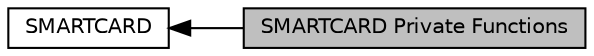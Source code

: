 digraph "SMARTCARD Private Functions"
{
  edge [fontname="Helvetica",fontsize="10",labelfontname="Helvetica",labelfontsize="10"];
  node [fontname="Helvetica",fontsize="10",shape=box];
  rankdir=LR;
  Node2 [label="SMARTCARD",height=0.2,width=0.4,color="black", fillcolor="white", style="filled",URL="$group___s_m_a_r_t_c_a_r_d.html",tooltip="HAL SMARTCARD module driver."];
  Node1 [label="SMARTCARD Private Functions",height=0.2,width=0.4,color="black", fillcolor="grey75", style="filled", fontcolor="black",tooltip=" "];
  Node2->Node1 [shape=plaintext, dir="back", style="solid"];
}
